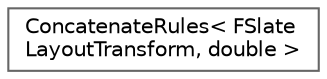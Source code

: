 digraph "Graphical Class Hierarchy"
{
 // INTERACTIVE_SVG=YES
 // LATEX_PDF_SIZE
  bgcolor="transparent";
  edge [fontname=Helvetica,fontsize=10,labelfontname=Helvetica,labelfontsize=10];
  node [fontname=Helvetica,fontsize=10,shape=box,height=0.2,width=0.4];
  rankdir="LR";
  Node0 [id="Node000000",label="ConcatenateRules\< FSlate\lLayoutTransform, double \>",height=0.2,width=0.4,color="grey40", fillcolor="white", style="filled",URL="$df/da7/structConcatenateRules_3_01FSlateLayoutTransform_00_01double_01_4.html",tooltip=" "];
}
